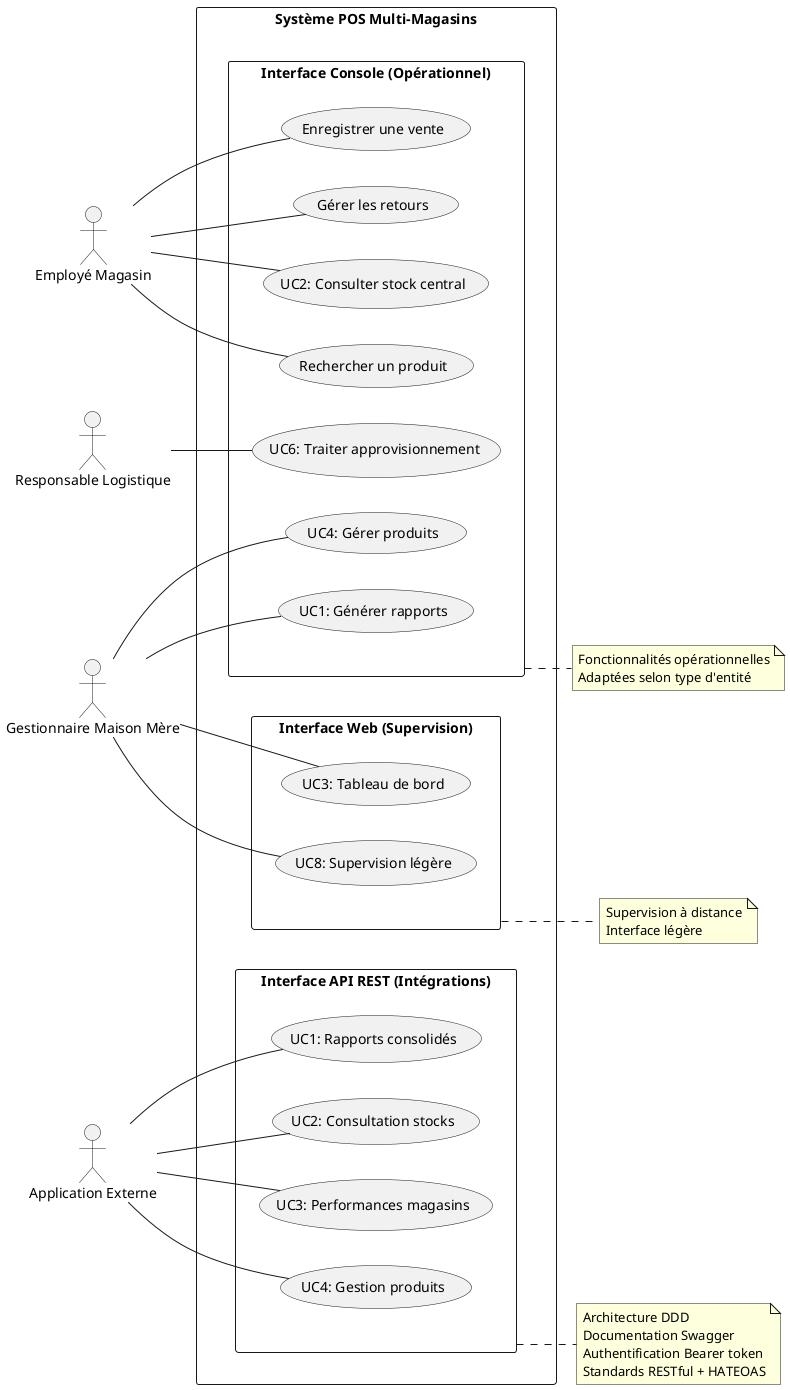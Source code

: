 @startuml
left to right direction

actor "Employé Magasin" as EM
actor "Responsable Logistique" as RL
actor "Gestionnaire Maison Mère" as GM
actor "Application Externe" as AE

rectangle "Système POS Multi-Magasins" {
  
  rectangle "Interface Console (Opérationnel)" as CONSOLE {
    ' UC hérités du Lab 1
    (Rechercher un produit) as UC_RECHERCHE
    (Enregistrer une vente) as UC_VENTE
    (Gérer les retours) as UC_RETOUR
    
    ' UC Lab 2 - Console
    (UC1: Générer rapports) as UC1_CONSOLE
    (UC2: Consulter stock central) as UC2
    (UC4: Gérer produits) as UC4_CONSOLE
    (UC6: Traiter approvisionnement) as UC6
  }
  
  rectangle "Interface Web (Supervision)" as WEB {
    (UC3: Tableau de bord) as UC3_WEB
    (UC8: Supervision légère) as UC8
  }
  
  rectangle "Interface API REST (Intégrations)" as API {
    (UC1: Rapports consolidés) as UC1_API
    (UC2: Consultation stocks) as UC2_API
    (UC3: Performances magasins) as UC3_API
    (UC4: Gestion produits) as UC4_API
  }
  
  ' Relations Console
  EM -- UC_RECHERCHE
  EM -- UC_VENTE
  EM -- UC_RETOUR
  EM -- UC2
  
  RL -- UC6
  
  GM -- UC1_CONSOLE
  GM -- UC4_CONSOLE
  
  ' Relations Web
  GM -- UC3_WEB
  GM -- UC8
  
  ' Relations API REST
  AE -- UC1_API
  AE -- UC2_API
  AE -- UC3_API
  AE -- UC4_API
}

note right of CONSOLE
  Fonctionnalités opérationnelles
  Adaptées selon type d'entité
end note

note right of WEB
  Supervision à distance
  Interface légère
end note

note right of API
  Architecture DDD
  Documentation Swagger
  Authentification Bearer token
  Standards RESTful + HATEOAS
end note

@enduml
